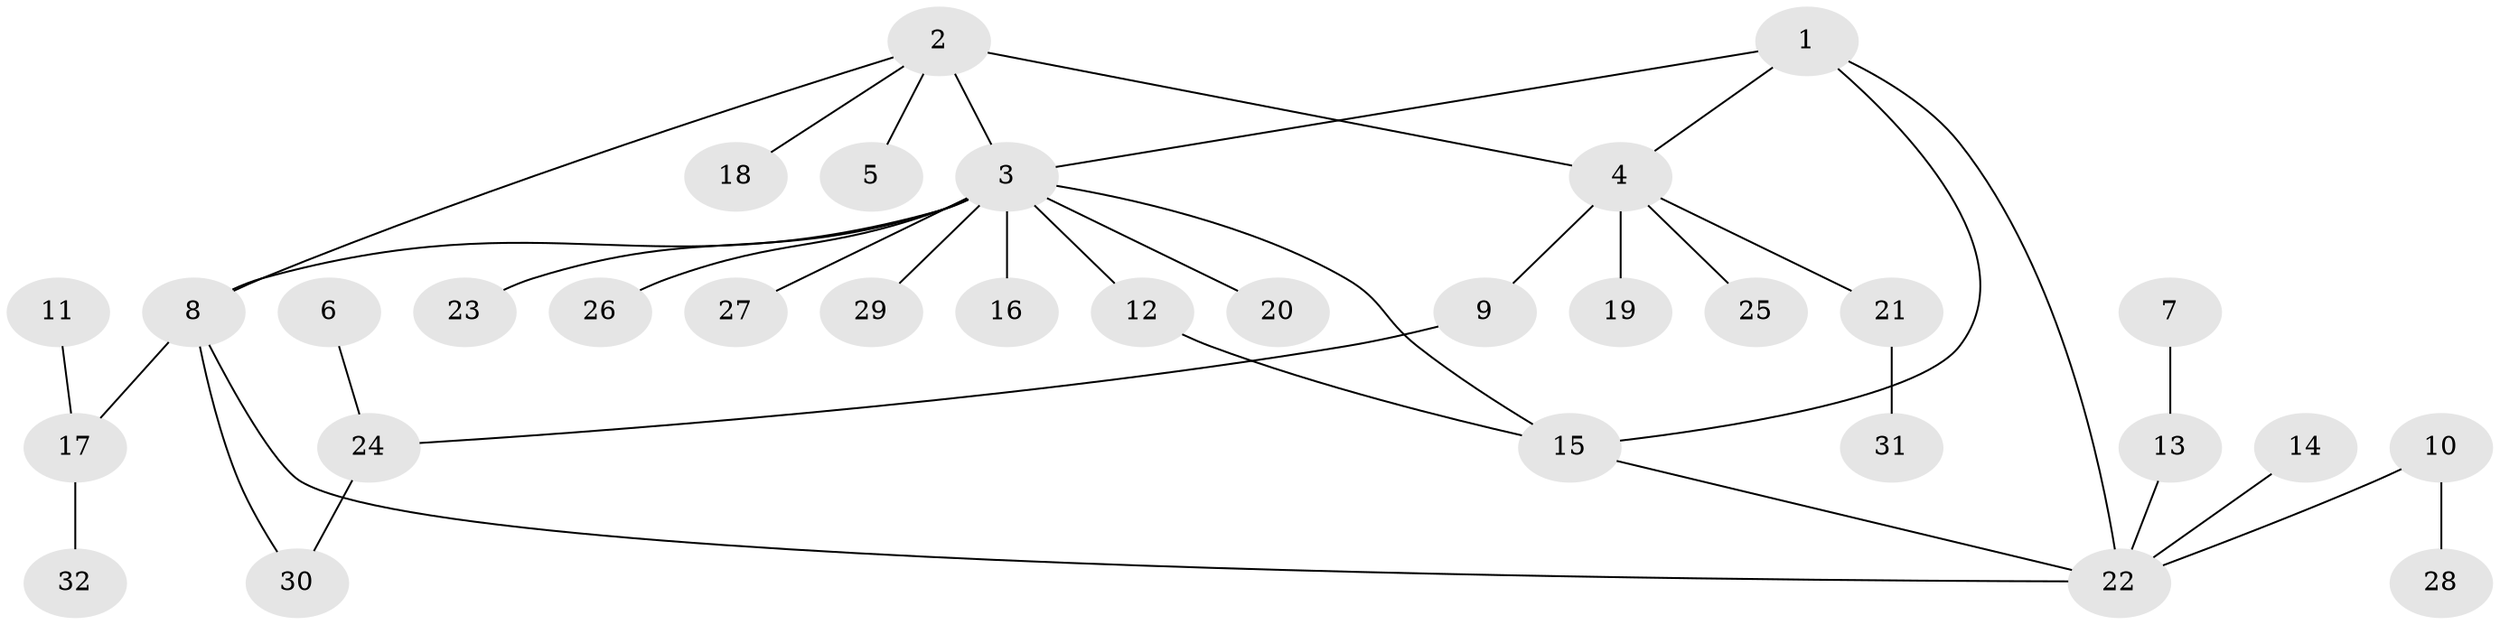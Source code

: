 // original degree distribution, {3: 0.11538461538461539, 6: 0.038461538461538464, 4: 0.057692307692307696, 5: 0.019230769230769232, 7: 0.038461538461538464, 8: 0.019230769230769232, 1: 0.4807692307692308, 2: 0.23076923076923078}
// Generated by graph-tools (version 1.1) at 2025/37/03/04/25 23:37:37]
// undirected, 32 vertices, 38 edges
graph export_dot {
  node [color=gray90,style=filled];
  1;
  2;
  3;
  4;
  5;
  6;
  7;
  8;
  9;
  10;
  11;
  12;
  13;
  14;
  15;
  16;
  17;
  18;
  19;
  20;
  21;
  22;
  23;
  24;
  25;
  26;
  27;
  28;
  29;
  30;
  31;
  32;
  1 -- 3 [weight=1.0];
  1 -- 4 [weight=1.0];
  1 -- 15 [weight=1.0];
  1 -- 22 [weight=1.0];
  2 -- 3 [weight=1.0];
  2 -- 4 [weight=2.0];
  2 -- 5 [weight=1.0];
  2 -- 8 [weight=1.0];
  2 -- 18 [weight=1.0];
  3 -- 8 [weight=1.0];
  3 -- 12 [weight=1.0];
  3 -- 15 [weight=1.0];
  3 -- 16 [weight=1.0];
  3 -- 20 [weight=1.0];
  3 -- 23 [weight=1.0];
  3 -- 26 [weight=1.0];
  3 -- 27 [weight=1.0];
  3 -- 29 [weight=1.0];
  4 -- 9 [weight=1.0];
  4 -- 19 [weight=1.0];
  4 -- 21 [weight=1.0];
  4 -- 25 [weight=1.0];
  6 -- 24 [weight=1.0];
  7 -- 13 [weight=1.0];
  8 -- 17 [weight=1.0];
  8 -- 22 [weight=1.0];
  8 -- 30 [weight=1.0];
  9 -- 24 [weight=1.0];
  10 -- 22 [weight=1.0];
  10 -- 28 [weight=1.0];
  11 -- 17 [weight=1.0];
  12 -- 15 [weight=1.0];
  13 -- 22 [weight=1.0];
  14 -- 22 [weight=1.0];
  15 -- 22 [weight=1.0];
  17 -- 32 [weight=1.0];
  21 -- 31 [weight=1.0];
  24 -- 30 [weight=1.0];
}
